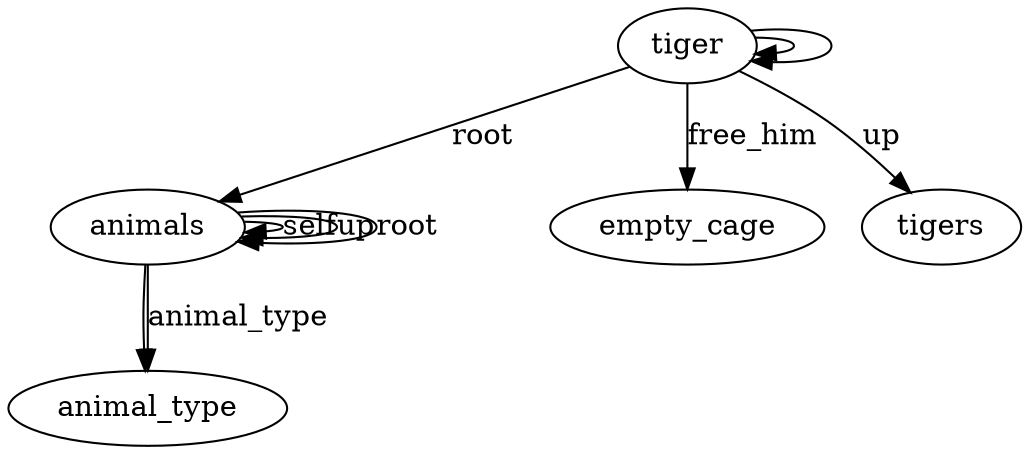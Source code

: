 digraph {
	
	  animals -> animals [label="self"];
  
	  animals -> animal_type#id [label="add_animal"];
  
	  animals -> animal_type [label="animal_type"];
  
	  animals -> animals [label="up"];
  
	  animals -> animals [label="root"];
  
	  tiger -> tiger#33 [label="self"];
  
	  tiger -> empty_cage [label="free_him"];
  
	  tiger -> tiger#33 [label="feed_him"];
  
	  tiger -> tigers [label="up"];
  
	  tiger -> animals [label="root"];
  
}
